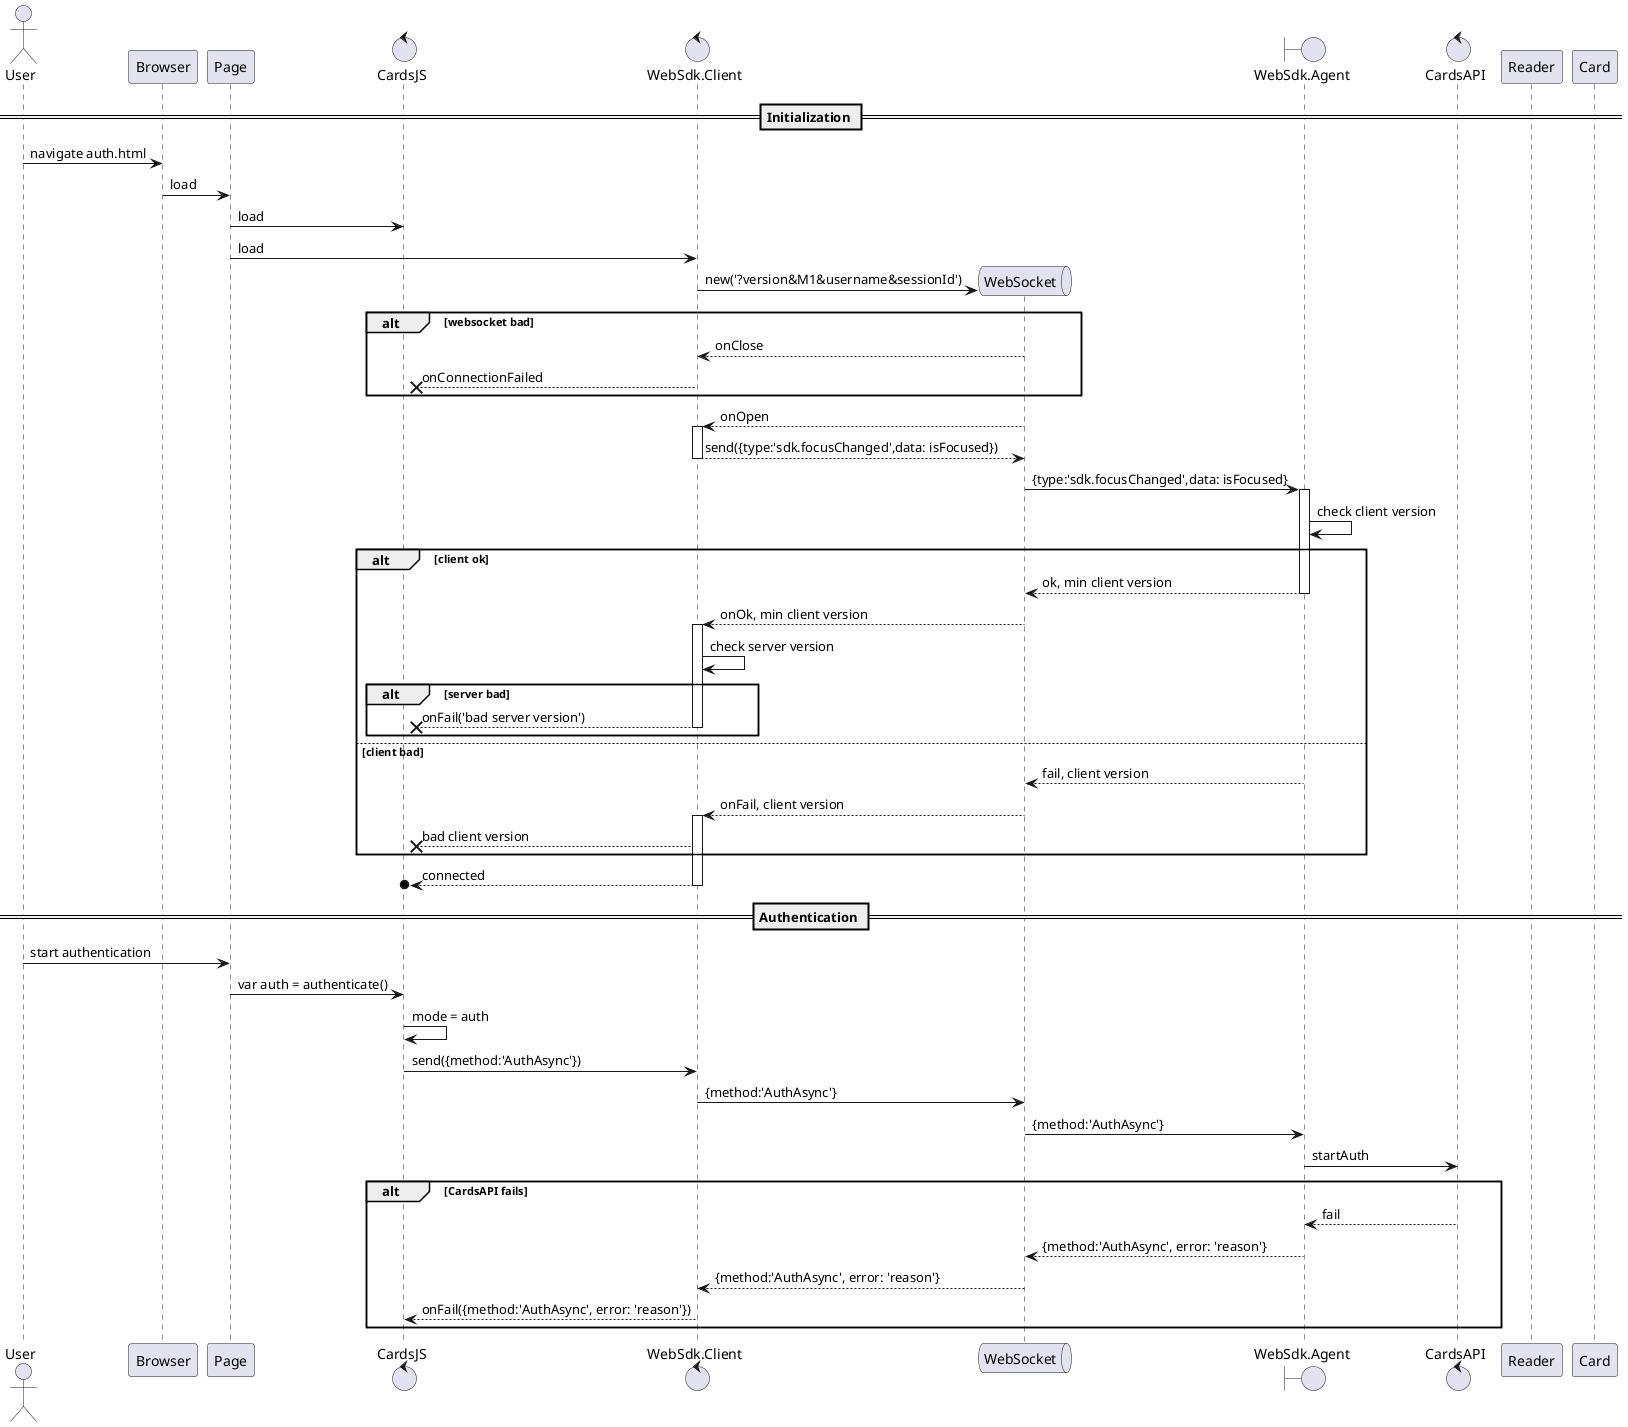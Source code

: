 @startuml

actor User
participant Browser
participant Page
control CardsJS
control WebSdk.Client as WC
queue WebSocket as ws
boundary WebSdk.Agent as WA
control CardsAPI
participant Reader
participant Card


== Initialization ==

User -> Browser : navigate auth.html
Browser -> Page : load
Page -> CardsJS : load
Page -> WC : load
WC -> ws ** : new('?version&M1&username&sessionId')

alt websocket bad
    ws --> WC : onClose
    WC -->x CardsJS : onConnectionFailed
end
ws --> WC ++ : onOpen
WC --> ws -- : send({type:'sdk.focusChanged',data: isFocused})

ws -> WA ++ : {type:'sdk.focusChanged',data: isFocused}

WA -> WA : check client version

alt client ok
    return ok, min client version
    ws --> WC ++ : onOk, min client version
    WC -> WC : check server version
    alt server bad
        WC -->x CardsJS -- : onFail('bad server version')
    end
else client bad
    WA --> ws: fail, client version
    ws --> WC ++: onFail, client version
    WC -->x CardsJS : bad client version
end

WC -->o CardsJS -- : connected

== Authentication ==

User -> Page : start authentication
Page -> CardsJS : var auth = authenticate()
CardsJS -> CardsJS : mode = auth
CardsJS -> WC : send({method:'AuthAsync'})
WC -> ws : {method:'AuthAsync'}
ws -> WA : {method:'AuthAsync'}
WA -> CardsAPI : startAuth

alt CardsAPI fails
    CardsAPI --> WA : fail
    WA --> ws : {method:'AuthAsync', error: 'reason'}
    ws --> WC : {method:'AuthAsync', error: 'reason'}
    WC --> CardsJS : onFail({method:'AuthAsync', error: 'reason'})
end


@enduml
